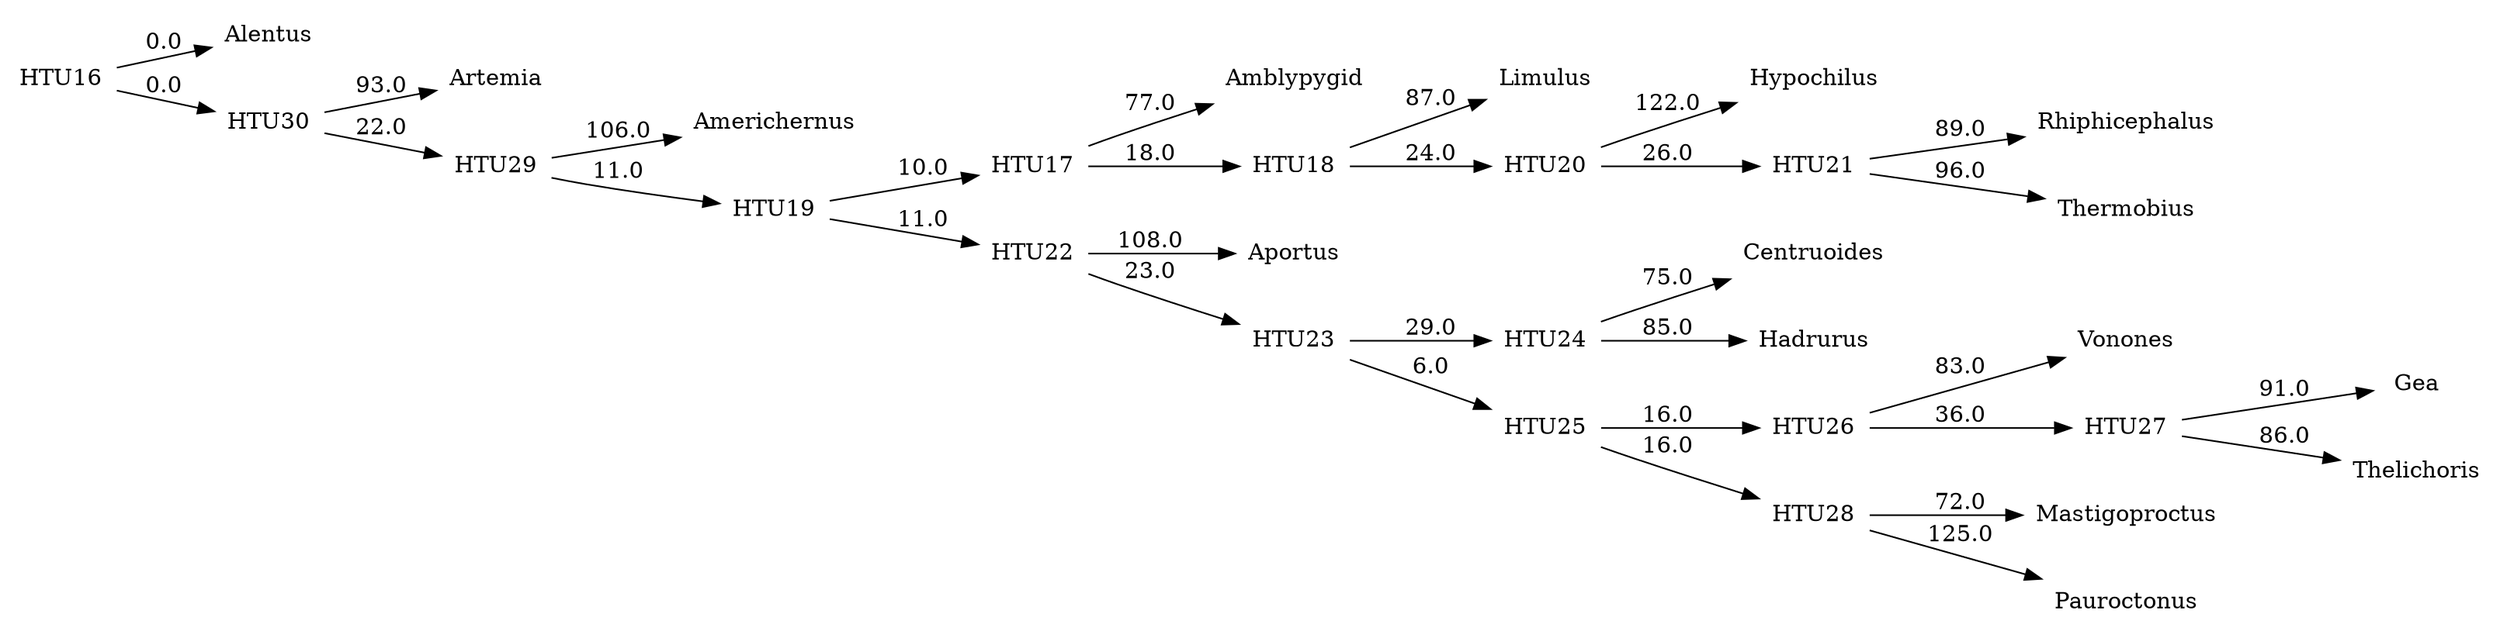 digraph G {
	rankdir = LR;	edge [colorscheme=spectral11];	node [shape = none];

    0 [label=Alentus];
    1 [label=Amblypygid];
    2 [label=Americhernus];
    3 [label=Aportus];
    4 [label=Artemia];
    5 [label=Centruoides];
    6 [label=Gea];
    7 [label=Hadrurus];
    8 [label=Hypochilus];
    9 [label=Limulus];
    10 [label=Mastigoproctus];
    11 [label=Pauroctonus];
    12 [label=Rhiphicephalus];
    13 [label=Thelichoris];
    14 [label=Thermobius];
    15 [label=Vonones];
    16 [label=HTU16];
    17 [label=HTU17];
    18 [label=HTU18];
    19 [label=HTU19];
    20 [label=HTU20];
    21 [label=HTU21];
    22 [label=HTU22];
    23 [label=HTU23];
    24 [label=HTU24];
    25 [label=HTU25];
    26 [label=HTU26];
    27 [label=HTU27];
    28 [label=HTU28];
    29 [label=HTU29];
    30 [label=HTU30];
    16 -> 0 [label=0.0];
    16 -> 30 [label=0.0];
    17 -> 1 [label=77.0];
    17 -> 18 [label=18.0];
    18 -> 9 [label=87.0];
    18 -> 20 [label=24.0];
    19 -> 17 [label=10.0];
    19 -> 22 [label=11.0];
    20 -> 8 [label=122.0];
    20 -> 21 [label=26.0];
    21 -> 12 [label=89.0];
    21 -> 14 [label=96.0];
    22 -> 3 [label=108.0];
    22 -> 23 [label=23.0];
    23 -> 24 [label=29.0];
    23 -> 25 [label=6.0];
    24 -> 5 [label=75.0];
    24 -> 7 [label=85.0];
    25 -> 26 [label=16.0];
    25 -> 28 [label=16.0];
    26 -> 15 [label=83.0];
    26 -> 27 [label=36.0];
    27 -> 6 [label=91.0];
    27 -> 13 [label=86.0];
    28 -> 10 [label=72.0];
    28 -> 11 [label=125.0];
    29 -> 2 [label=106.0];
    29 -> 19 [label=11.0];
    30 -> 4 [label=93.0];
    30 -> 29 [label=22.0];
}
//2947.0
digraph G {
	rankdir = LR;	edge [colorscheme=spectral11];	node [shape = none];

    0 [label=Alentus];
    1 [label=Amblypygid];
    2 [label=Americhernus];
    3 [label=Aportus];
    4 [label=Artemia];
    5 [label=Centruoides];
    6 [label=Gea];
    7 [label=Hadrurus];
    8 [label=Hypochilus];
    9 [label=Limulus];
    10 [label=Mastigoproctus];
    11 [label=Pauroctonus];
    12 [label=Rhiphicephalus];
    13 [label=Thelichoris];
    14 [label=Thermobius];
    15 [label=Vonones];
    16 [label=HTU16];
    17 [label=HTU17];
    18 [label=HTU18];
    19 [label=HTU19];
    20 [label=HTU20];
    21 [label=HTU21];
    22 [label=HTU22];
    23 [label=HTU23];
    24 [label=HTU24];
    25 [label=HTU25];
    26 [label=HTU26];
    27 [label=HTU27];
    28 [label=HTU28];
    29 [label=HTU29];
    30 [label=HTU30];
    16 -> 0 [label=0.0];
    16 -> 30 [label=0.0];
    17 -> 1 [label=77.0];
    17 -> 18 [label=18.0];
    18 -> 9 [label=87.0];
    18 -> 20 [label=24.0];
    19 -> 17 [label=10.0];
    19 -> 22 [label=11.0];
    20 -> 8 [label=122.0];
    20 -> 21 [label=26.0];
    21 -> 12 [label=89.0];
    21 -> 14 [label=96.0];
    22 -> 3 [label=108.0];
    22 -> 23 [label=23.0];
    23 -> 24 [label=29.0];
    23 -> 25 [label=6.0];
    24 -> 5 [label=75.0];
    24 -> 7 [label=85.0];
    25 -> 26 [label=16.0];
    25 -> 28 [label=16.0];
    26 -> 15 [label=83.0];
    26 -> 27 [label=36.0];
    27 -> 6 [label=91.0];
    27 -> 13 [label=86.0];
    28 -> 10 [label=72.0];
    28 -> 11 [label=125.0];
    29 -> 2 [label=106.0];
    29 -> 19 [label=11.0];
    30 -> 4 [label=93.0];
    30 -> 29 [label=22.0];
}
//2947.0
digraph G {
	rankdir = LR;	edge [colorscheme=spectral11];	node [shape = none];

    0 [label=Alentus];
    1 [label=Amblypygid];
    2 [label=Americhernus];
    3 [label=Aportus];
    4 [label=Artemia];
    5 [label=Centruoides];
    6 [label=Gea];
    7 [label=Hadrurus];
    8 [label=Hypochilus];
    9 [label=Limulus];
    10 [label=Mastigoproctus];
    11 [label=Pauroctonus];
    12 [label=Rhiphicephalus];
    13 [label=Thelichoris];
    14 [label=Thermobius];
    15 [label=Vonones];
    16 [label=HTU16];
    17 [label=HTU17];
    18 [label=HTU18];
    19 [label=HTU19];
    20 [label=HTU20];
    21 [label=HTU21];
    22 [label=HTU22];
    23 [label=HTU23];
    24 [label=HTU24];
    25 [label=HTU25];
    26 [label=HTU26];
    27 [label=HTU27];
    28 [label=HTU28];
    29 [label=HTU29];
    30 [label=HTU30];
    16 -> 0 [label=0.0];
    16 -> 30 [label=0.0];
    17 -> 1 [label=77.0];
    17 -> 18 [label=18.0];
    18 -> 9 [label=87.0];
    18 -> 20 [label=24.0];
    19 -> 17 [label=10.0];
    19 -> 22 [label=11.0];
    20 -> 8 [label=122.0];
    20 -> 21 [label=26.0];
    21 -> 12 [label=89.0];
    21 -> 14 [label=96.0];
    22 -> 3 [label=108.0];
    22 -> 23 [label=23.0];
    23 -> 24 [label=29.0];
    23 -> 25 [label=6.0];
    24 -> 5 [label=75.0];
    24 -> 7 [label=85.0];
    25 -> 26 [label=16.0];
    25 -> 28 [label=16.0];
    26 -> 15 [label=83.0];
    26 -> 27 [label=36.0];
    27 -> 6 [label=91.0];
    27 -> 13 [label=86.0];
    28 -> 10 [label=72.0];
    28 -> 11 [label=125.0];
    29 -> 2 [label=106.0];
    29 -> 19 [label=11.0];
    30 -> 4 [label=93.0];
    30 -> 29 [label=22.0];
}
//2947.0
digraph G {
	rankdir = LR;	edge [colorscheme=spectral11];	node [shape = none];

    0 [label=Alentus];
    1 [label=Amblypygid];
    2 [label=Americhernus];
    3 [label=Aportus];
    4 [label=Artemia];
    5 [label=Centruoides];
    6 [label=Gea];
    7 [label=Hadrurus];
    8 [label=Hypochilus];
    9 [label=Limulus];
    10 [label=Mastigoproctus];
    11 [label=Pauroctonus];
    12 [label=Rhiphicephalus];
    13 [label=Thelichoris];
    14 [label=Thermobius];
    15 [label=Vonones];
    16 [label=HTU16];
    17 [label=HTU17];
    18 [label=HTU18];
    19 [label=HTU19];
    20 [label=HTU20];
    21 [label=HTU21];
    22 [label=HTU22];
    23 [label=HTU23];
    24 [label=HTU24];
    25 [label=HTU25];
    26 [label=HTU26];
    27 [label=HTU27];
    28 [label=HTU28];
    29 [label=HTU29];
    30 [label=HTU30];
    16 -> 0 [label=0.0];
    16 -> 30 [label=0.0];
    17 -> 1 [label=77.0];
    17 -> 18 [label=18.0];
    18 -> 9 [label=87.0];
    18 -> 20 [label=24.0];
    19 -> 17 [label=10.0];
    19 -> 22 [label=11.0];
    20 -> 8 [label=122.0];
    20 -> 21 [label=26.0];
    21 -> 12 [label=89.0];
    21 -> 14 [label=96.0];
    22 -> 3 [label=108.0];
    22 -> 23 [label=23.0];
    23 -> 24 [label=29.0];
    23 -> 25 [label=6.0];
    24 -> 5 [label=75.0];
    24 -> 7 [label=85.0];
    25 -> 26 [label=16.0];
    25 -> 28 [label=16.0];
    26 -> 15 [label=83.0];
    26 -> 27 [label=36.0];
    27 -> 6 [label=91.0];
    27 -> 13 [label=86.0];
    28 -> 10 [label=72.0];
    28 -> 11 [label=125.0];
    29 -> 2 [label=106.0];
    29 -> 19 [label=11.0];
    30 -> 4 [label=93.0];
    30 -> 29 [label=22.0];
}
//2947.0
digraph G {
	rankdir = LR;	edge [colorscheme=spectral11];	node [shape = none];

    0 [label=Alentus];
    1 [label=Amblypygid];
    2 [label=Americhernus];
    3 [label=Aportus];
    4 [label=Artemia];
    5 [label=Centruoides];
    6 [label=Gea];
    7 [label=Hadrurus];
    8 [label=Hypochilus];
    9 [label=Limulus];
    10 [label=Mastigoproctus];
    11 [label=Pauroctonus];
    12 [label=Rhiphicephalus];
    13 [label=Thelichoris];
    14 [label=Thermobius];
    15 [label=Vonones];
    16 [label=HTU16];
    17 [label=HTU17];
    18 [label=HTU18];
    19 [label=HTU19];
    20 [label=HTU20];
    21 [label=HTU21];
    22 [label=HTU22];
    23 [label=HTU23];
    24 [label=HTU24];
    25 [label=HTU25];
    26 [label=HTU26];
    27 [label=HTU27];
    28 [label=HTU28];
    29 [label=HTU29];
    30 [label=HTU30];
    16 -> 0 [label=0.0];
    16 -> 30 [label=0.0];
    17 -> 9 [label=72.0];
    17 -> 19 [label=29.0];
    18 -> 17 [label=7.0];
    18 -> 21 [label=15.0];
    19 -> 8 [label=128.0];
    19 -> 20 [label=30.0];
    20 -> 12 [label=119.0];
    20 -> 14 [label=60.0];
    21 -> 3 [label=108.0];
    21 -> 22 [label=21.0];
    22 -> 24 [label=24.0];
    22 -> 25 [label=10.0];
    23 -> 1 [label=40.0];
    23 -> 10 [label=34.0];
    24 -> 5 [label=72.0];
    24 -> 7 [label=90.0];
    25 -> 26 [label=18.0];
    25 -> 28 [label=21.0];
    26 -> 15 [label=75.0];
    26 -> 27 [label=31.0];
    27 -> 6 [label=74.0];
    27 -> 13 [label=102.0];
    28 -> 11 [label=88.0];
    28 -> 23 [label=48.0];
    29 -> 2 [label=121.0];
    29 -> 18 [label=14.0];
    30 -> 4 [label=97.0];
    30 -> 29 [label=9.0];
}
//2843.0
digraph G {
	rankdir = LR;	edge [colorscheme=spectral11];	node [shape = none];

    0 [label=Alentus];
    1 [label=Amblypygid];
    2 [label=Americhernus];
    3 [label=Aportus];
    4 [label=Artemia];
    5 [label=Centruoides];
    6 [label=Gea];
    7 [label=Hadrurus];
    8 [label=Hypochilus];
    9 [label=Limulus];
    10 [label=Mastigoproctus];
    11 [label=Pauroctonus];
    12 [label=Rhiphicephalus];
    13 [label=Thelichoris];
    14 [label=Thermobius];
    15 [label=Vonones];
    16 [label=HTU16];
    17 [label=HTU17];
    18 [label=HTU18];
    19 [label=HTU19];
    20 [label=HTU20];
    21 [label=HTU21];
    22 [label=HTU22];
    23 [label=HTU23];
    24 [label=HTU24];
    25 [label=HTU25];
    26 [label=HTU26];
    27 [label=HTU27];
    28 [label=HTU28];
    29 [label=HTU29];
    30 [label=HTU30];
    16 -> 0 [label=0.0];
    16 -> 30 [label=0.0];
    17 -> 9 [label=72.0];
    17 -> 19 [label=29.0];
    18 -> 17 [label=7.0];
    18 -> 21 [label=15.0];
    19 -> 8 [label=128.0];
    19 -> 20 [label=30.0];
    20 -> 12 [label=119.0];
    20 -> 14 [label=60.0];
    21 -> 3 [label=108.0];
    21 -> 22 [label=21.0];
    22 -> 24 [label=24.0];
    22 -> 25 [label=10.0];
    23 -> 1 [label=40.0];
    23 -> 10 [label=34.0];
    24 -> 5 [label=72.0];
    24 -> 7 [label=90.0];
    25 -> 26 [label=18.0];
    25 -> 28 [label=21.0];
    26 -> 15 [label=75.0];
    26 -> 27 [label=31.0];
    27 -> 6 [label=74.0];
    27 -> 13 [label=102.0];
    28 -> 11 [label=88.0];
    28 -> 23 [label=48.0];
    29 -> 2 [label=121.0];
    29 -> 18 [label=14.0];
    30 -> 4 [label=97.0];
    30 -> 29 [label=9.0];
}
//2843.0
digraph G {
	rankdir = LR;	edge [colorscheme=spectral11];	node [shape = none];

    0 [label=Alentus];
    1 [label=Amblypygid];
    2 [label=Americhernus];
    3 [label=Aportus];
    4 [label=Artemia];
    5 [label=Centruoides];
    6 [label=Gea];
    7 [label=Hadrurus];
    8 [label=Hypochilus];
    9 [label=Limulus];
    10 [label=Mastigoproctus];
    11 [label=Pauroctonus];
    12 [label=Rhiphicephalus];
    13 [label=Thelichoris];
    14 [label=Thermobius];
    15 [label=Vonones];
    16 [label=HTU16];
    17 [label=HTU17];
    18 [label=HTU18];
    19 [label=HTU19];
    20 [label=HTU20];
    21 [label=HTU21];
    22 [label=HTU22];
    23 [label=HTU23];
    24 [label=HTU24];
    25 [label=HTU25];
    26 [label=HTU26];
    27 [label=HTU27];
    28 [label=HTU28];
    29 [label=HTU29];
    30 [label=HTU30];
    16 -> 0 [label=0.0];
    16 -> 30 [label=0.0];
    17 -> 9 [label=72.0];
    17 -> 19 [label=29.0];
    18 -> 17 [label=7.0];
    18 -> 21 [label=15.0];
    19 -> 8 [label=128.0];
    19 -> 20 [label=30.0];
    20 -> 12 [label=119.0];
    20 -> 14 [label=60.0];
    21 -> 3 [label=108.0];
    21 -> 22 [label=21.0];
    22 -> 24 [label=24.0];
    22 -> 25 [label=10.0];
    23 -> 1 [label=40.0];
    23 -> 10 [label=34.0];
    24 -> 5 [label=72.0];
    24 -> 7 [label=90.0];
    25 -> 26 [label=18.0];
    25 -> 28 [label=21.0];
    26 -> 15 [label=75.0];
    26 -> 27 [label=31.0];
    27 -> 6 [label=74.0];
    27 -> 13 [label=102.0];
    28 -> 11 [label=88.0];
    28 -> 23 [label=48.0];
    29 -> 2 [label=121.0];
    29 -> 18 [label=14.0];
    30 -> 4 [label=97.0];
    30 -> 29 [label=9.0];
}
//2843.0
digraph G {
	rankdir = LR;	edge [colorscheme=spectral11];	node [shape = none];

    0 [label=Alentus];
    1 [label=Amblypygid];
    2 [label=Americhernus];
    3 [label=Aportus];
    4 [label=Artemia];
    5 [label=Centruoides];
    6 [label=Gea];
    7 [label=Hadrurus];
    8 [label=Hypochilus];
    9 [label=Limulus];
    10 [label=Mastigoproctus];
    11 [label=Pauroctonus];
    12 [label=Rhiphicephalus];
    13 [label=Thelichoris];
    14 [label=Thermobius];
    15 [label=Vonones];
    16 [label=HTU16];
    17 [label=HTU17];
    18 [label=HTU18];
    19 [label=HTU19];
    20 [label=HTU20];
    21 [label=HTU21];
    22 [label=HTU22];
    23 [label=HTU23];
    24 [label=HTU24];
    25 [label=HTU25];
    26 [label=HTU26];
    27 [label=HTU27];
    28 [label=HTU28];
    29 [label=HTU29];
    30 [label=HTU30];
    16 -> 0 [label=0.0];
    16 -> 30 [label=0.0];
    17 -> 9 [label=72.0];
    17 -> 19 [label=29.0];
    18 -> 17 [label=7.0];
    18 -> 21 [label=15.0];
    19 -> 8 [label=128.0];
    19 -> 20 [label=30.0];
    20 -> 12 [label=119.0];
    20 -> 14 [label=60.0];
    21 -> 3 [label=108.0];
    21 -> 22 [label=21.0];
    22 -> 24 [label=24.0];
    22 -> 25 [label=10.0];
    23 -> 1 [label=40.0];
    23 -> 10 [label=34.0];
    24 -> 5 [label=72.0];
    24 -> 7 [label=90.0];
    25 -> 26 [label=18.0];
    25 -> 28 [label=21.0];
    26 -> 15 [label=75.0];
    26 -> 27 [label=31.0];
    27 -> 6 [label=74.0];
    27 -> 13 [label=102.0];
    28 -> 11 [label=88.0];
    28 -> 23 [label=48.0];
    29 -> 2 [label=121.0];
    29 -> 18 [label=14.0];
    30 -> 4 [label=97.0];
    30 -> 29 [label=9.0];
}
//2843.0
digraph G {
	rankdir = LR;	edge [colorscheme=spectral11];	node [shape = none];

    0 [label=Alentus];
    1 [label=Amblypygid];
    2 [label=Americhernus];
    3 [label=Aportus];
    4 [label=Artemia];
    5 [label=Centruoides];
    6 [label=Gea];
    7 [label=Hadrurus];
    8 [label=Hypochilus];
    9 [label=Limulus];
    10 [label=Mastigoproctus];
    11 [label=Pauroctonus];
    12 [label=Rhiphicephalus];
    13 [label=Thelichoris];
    14 [label=Thermobius];
    15 [label=Vonones];
    16 [label=HTU16];
    17 [label=HTU17];
    18 [label=HTU18];
    19 [label=HTU19];
    20 [label=HTU20];
    21 [label=HTU21];
    22 [label=HTU22];
    23 [label=HTU23];
    24 [label=HTU24];
    25 [label=HTU25];
    26 [label=HTU26];
    27 [label=HTU27];
    28 [label=HTU28];
    29 [label=HTU29];
    30 [label=HTU30];
    16 -> 0 [label=0.0];
    16 -> 29 [label=0.0];
    17 -> 9 [label=63.0];
    17 -> 19 [label=59.0];
    18 -> 17 [label=8.0];
    18 -> 20 [label=17.0];
    19 -> 12 [label=110.0];
    19 -> 14 [label=76.0];
    20 -> 3 [label=100.0];
    20 -> 21 [label=43.0];
    21 -> 23 [label=34.0];
    21 -> 24 [label=10.0];
    22 -> 1 [label=38.0];
    22 -> 10 [label=37.0];
    23 -> 5 [label=70.0];
    23 -> 7 [label=90.0];
    24 -> 25 [label=14.0];
    24 -> 27 [label=14.0];
    25 -> 15 [label=75.0];
    25 -> 30 [label=38.0];
    26 -> 6 [label=84.0];
    26 -> 13 [label=82.0];
    27 -> 11 [label=113.0];
    27 -> 22 [label=41.0];
    28 -> 2 [label=157.0];
    28 -> 18 [label=8.0];
    29 -> 4 [label=139.0];
    29 -> 28 [label=7.0];
    30 -> 8 [label=78.0];
    30 -> 26 [label=25.0];
}
//2799.0
digraph G {
	rankdir = LR;	edge [colorscheme=spectral11];	node [shape = none];

    0 [label=Alentus];
    1 [label=Amblypygid];
    2 [label=Americhernus];
    3 [label=Aportus];
    4 [label=Artemia];
    5 [label=Centruoides];
    6 [label=Gea];
    7 [label=Hadrurus];
    8 [label=Hypochilus];
    9 [label=Limulus];
    10 [label=Mastigoproctus];
    11 [label=Pauroctonus];
    12 [label=Rhiphicephalus];
    13 [label=Thelichoris];
    14 [label=Thermobius];
    15 [label=Vonones];
    16 [label=HTU16];
    17 [label=HTU17];
    18 [label=HTU18];
    19 [label=HTU19];
    20 [label=HTU20];
    21 [label=HTU21];
    22 [label=HTU22];
    23 [label=HTU23];
    24 [label=HTU24];
    25 [label=HTU25];
    26 [label=HTU26];
    27 [label=HTU27];
    28 [label=HTU28];
    29 [label=HTU29];
    30 [label=HTU30];
    16 -> 0 [label=0.0];
    16 -> 29 [label=0.0];
    17 -> 9 [label=63.0];
    17 -> 19 [label=59.0];
    18 -> 17 [label=8.0];
    18 -> 20 [label=17.0];
    19 -> 12 [label=110.0];
    19 -> 14 [label=76.0];
    20 -> 3 [label=100.0];
    20 -> 21 [label=43.0];
    21 -> 23 [label=34.0];
    21 -> 24 [label=10.0];
    22 -> 1 [label=38.0];
    22 -> 10 [label=37.0];
    23 -> 5 [label=70.0];
    23 -> 7 [label=90.0];
    24 -> 25 [label=14.0];
    24 -> 27 [label=14.0];
    25 -> 15 [label=75.0];
    25 -> 30 [label=38.0];
    26 -> 6 [label=84.0];
    26 -> 13 [label=82.0];
    27 -> 11 [label=113.0];
    27 -> 22 [label=41.0];
    28 -> 2 [label=157.0];
    28 -> 18 [label=8.0];
    29 -> 4 [label=139.0];
    29 -> 28 [label=7.0];
    30 -> 8 [label=78.0];
    30 -> 26 [label=25.0];
}
//2799.0
digraph G {
	rankdir = LR;	edge [colorscheme=spectral11];	node [shape = none];

    0 [label=Alentus];
    1 [label=Amblypygid];
    2 [label=Americhernus];
    3 [label=Aportus];
    4 [label=Artemia];
    5 [label=Centruoides];
    6 [label=Gea];
    7 [label=Hadrurus];
    8 [label=Hypochilus];
    9 [label=Limulus];
    10 [label=Mastigoproctus];
    11 [label=Pauroctonus];
    12 [label=Rhiphicephalus];
    13 [label=Thelichoris];
    14 [label=Thermobius];
    15 [label=Vonones];
    16 [label=HTU16];
    17 [label=HTU17];
    18 [label=HTU18];
    19 [label=HTU19];
    20 [label=HTU20];
    21 [label=HTU21];
    22 [label=HTU22];
    23 [label=HTU23];
    24 [label=HTU24];
    25 [label=HTU25];
    26 [label=HTU26];
    27 [label=HTU27];
    28 [label=HTU28];
    29 [label=HTU29];
    30 [label=HTU30];
    16 -> 0 [label=0.0];
    16 -> 29 [label=0.0];
    17 -> 9 [label=63.0];
    17 -> 19 [label=59.0];
    18 -> 17 [label=8.0];
    18 -> 20 [label=17.0];
    19 -> 12 [label=110.0];
    19 -> 14 [label=76.0];
    20 -> 3 [label=100.0];
    20 -> 21 [label=43.0];
    21 -> 23 [label=34.0];
    21 -> 24 [label=10.0];
    22 -> 1 [label=38.0];
    22 -> 10 [label=37.0];
    23 -> 5 [label=70.0];
    23 -> 7 [label=90.0];
    24 -> 25 [label=14.0];
    24 -> 27 [label=14.0];
    25 -> 15 [label=75.0];
    25 -> 30 [label=38.0];
    26 -> 6 [label=84.0];
    26 -> 13 [label=82.0];
    27 -> 11 [label=113.0];
    27 -> 22 [label=41.0];
    28 -> 2 [label=157.0];
    28 -> 18 [label=8.0];
    29 -> 4 [label=139.0];
    29 -> 28 [label=7.0];
    30 -> 8 [label=78.0];
    30 -> 26 [label=25.0];
}
//2799.0
